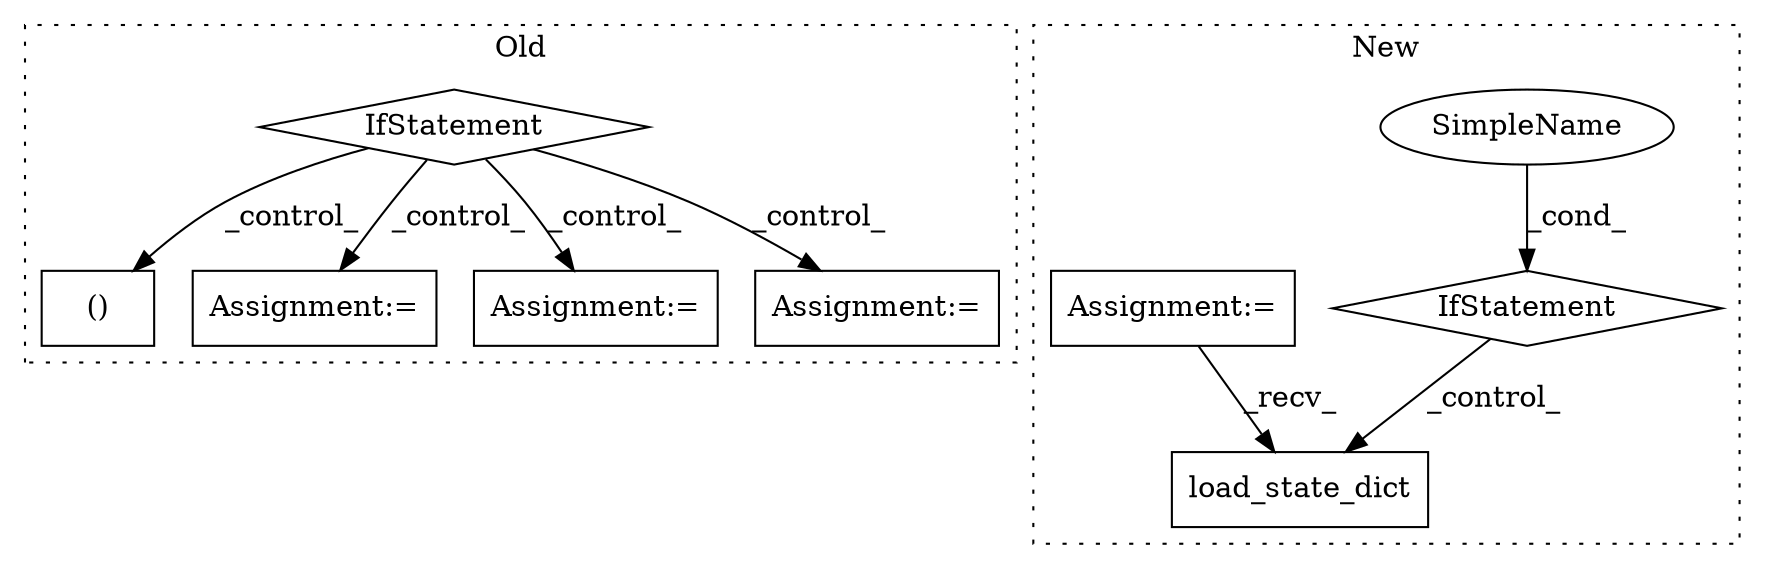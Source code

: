 digraph G {
subgraph cluster0 {
1 [label="()" a="106" s="16668" l="40" shape="box"];
5 [label="IfStatement" a="25" s="16448,16467" l="4,2" shape="diamond"];
7 [label="Assignment:=" a="7" s="16575" l="1" shape="box"];
8 [label="Assignment:=" a="7" s="16708" l="9" shape="box"];
9 [label="Assignment:=" a="7" s="16490" l="1" shape="box"];
label = "Old";
style="dotted";
}
subgraph cluster1 {
2 [label="load_state_dict" a="32" s="16143,16182" l="16,1" shape="box"];
3 [label="IfStatement" a="25" s="16019,16056" l="12,2" shape="diamond"];
4 [label="SimpleName" a="42" s="" l="" shape="ellipse"];
6 [label="Assignment:=" a="7" s="15236" l="1" shape="box"];
label = "New";
style="dotted";
}
3 -> 2 [label="_control_"];
4 -> 3 [label="_cond_"];
5 -> 8 [label="_control_"];
5 -> 7 [label="_control_"];
5 -> 1 [label="_control_"];
5 -> 9 [label="_control_"];
6 -> 2 [label="_recv_"];
}